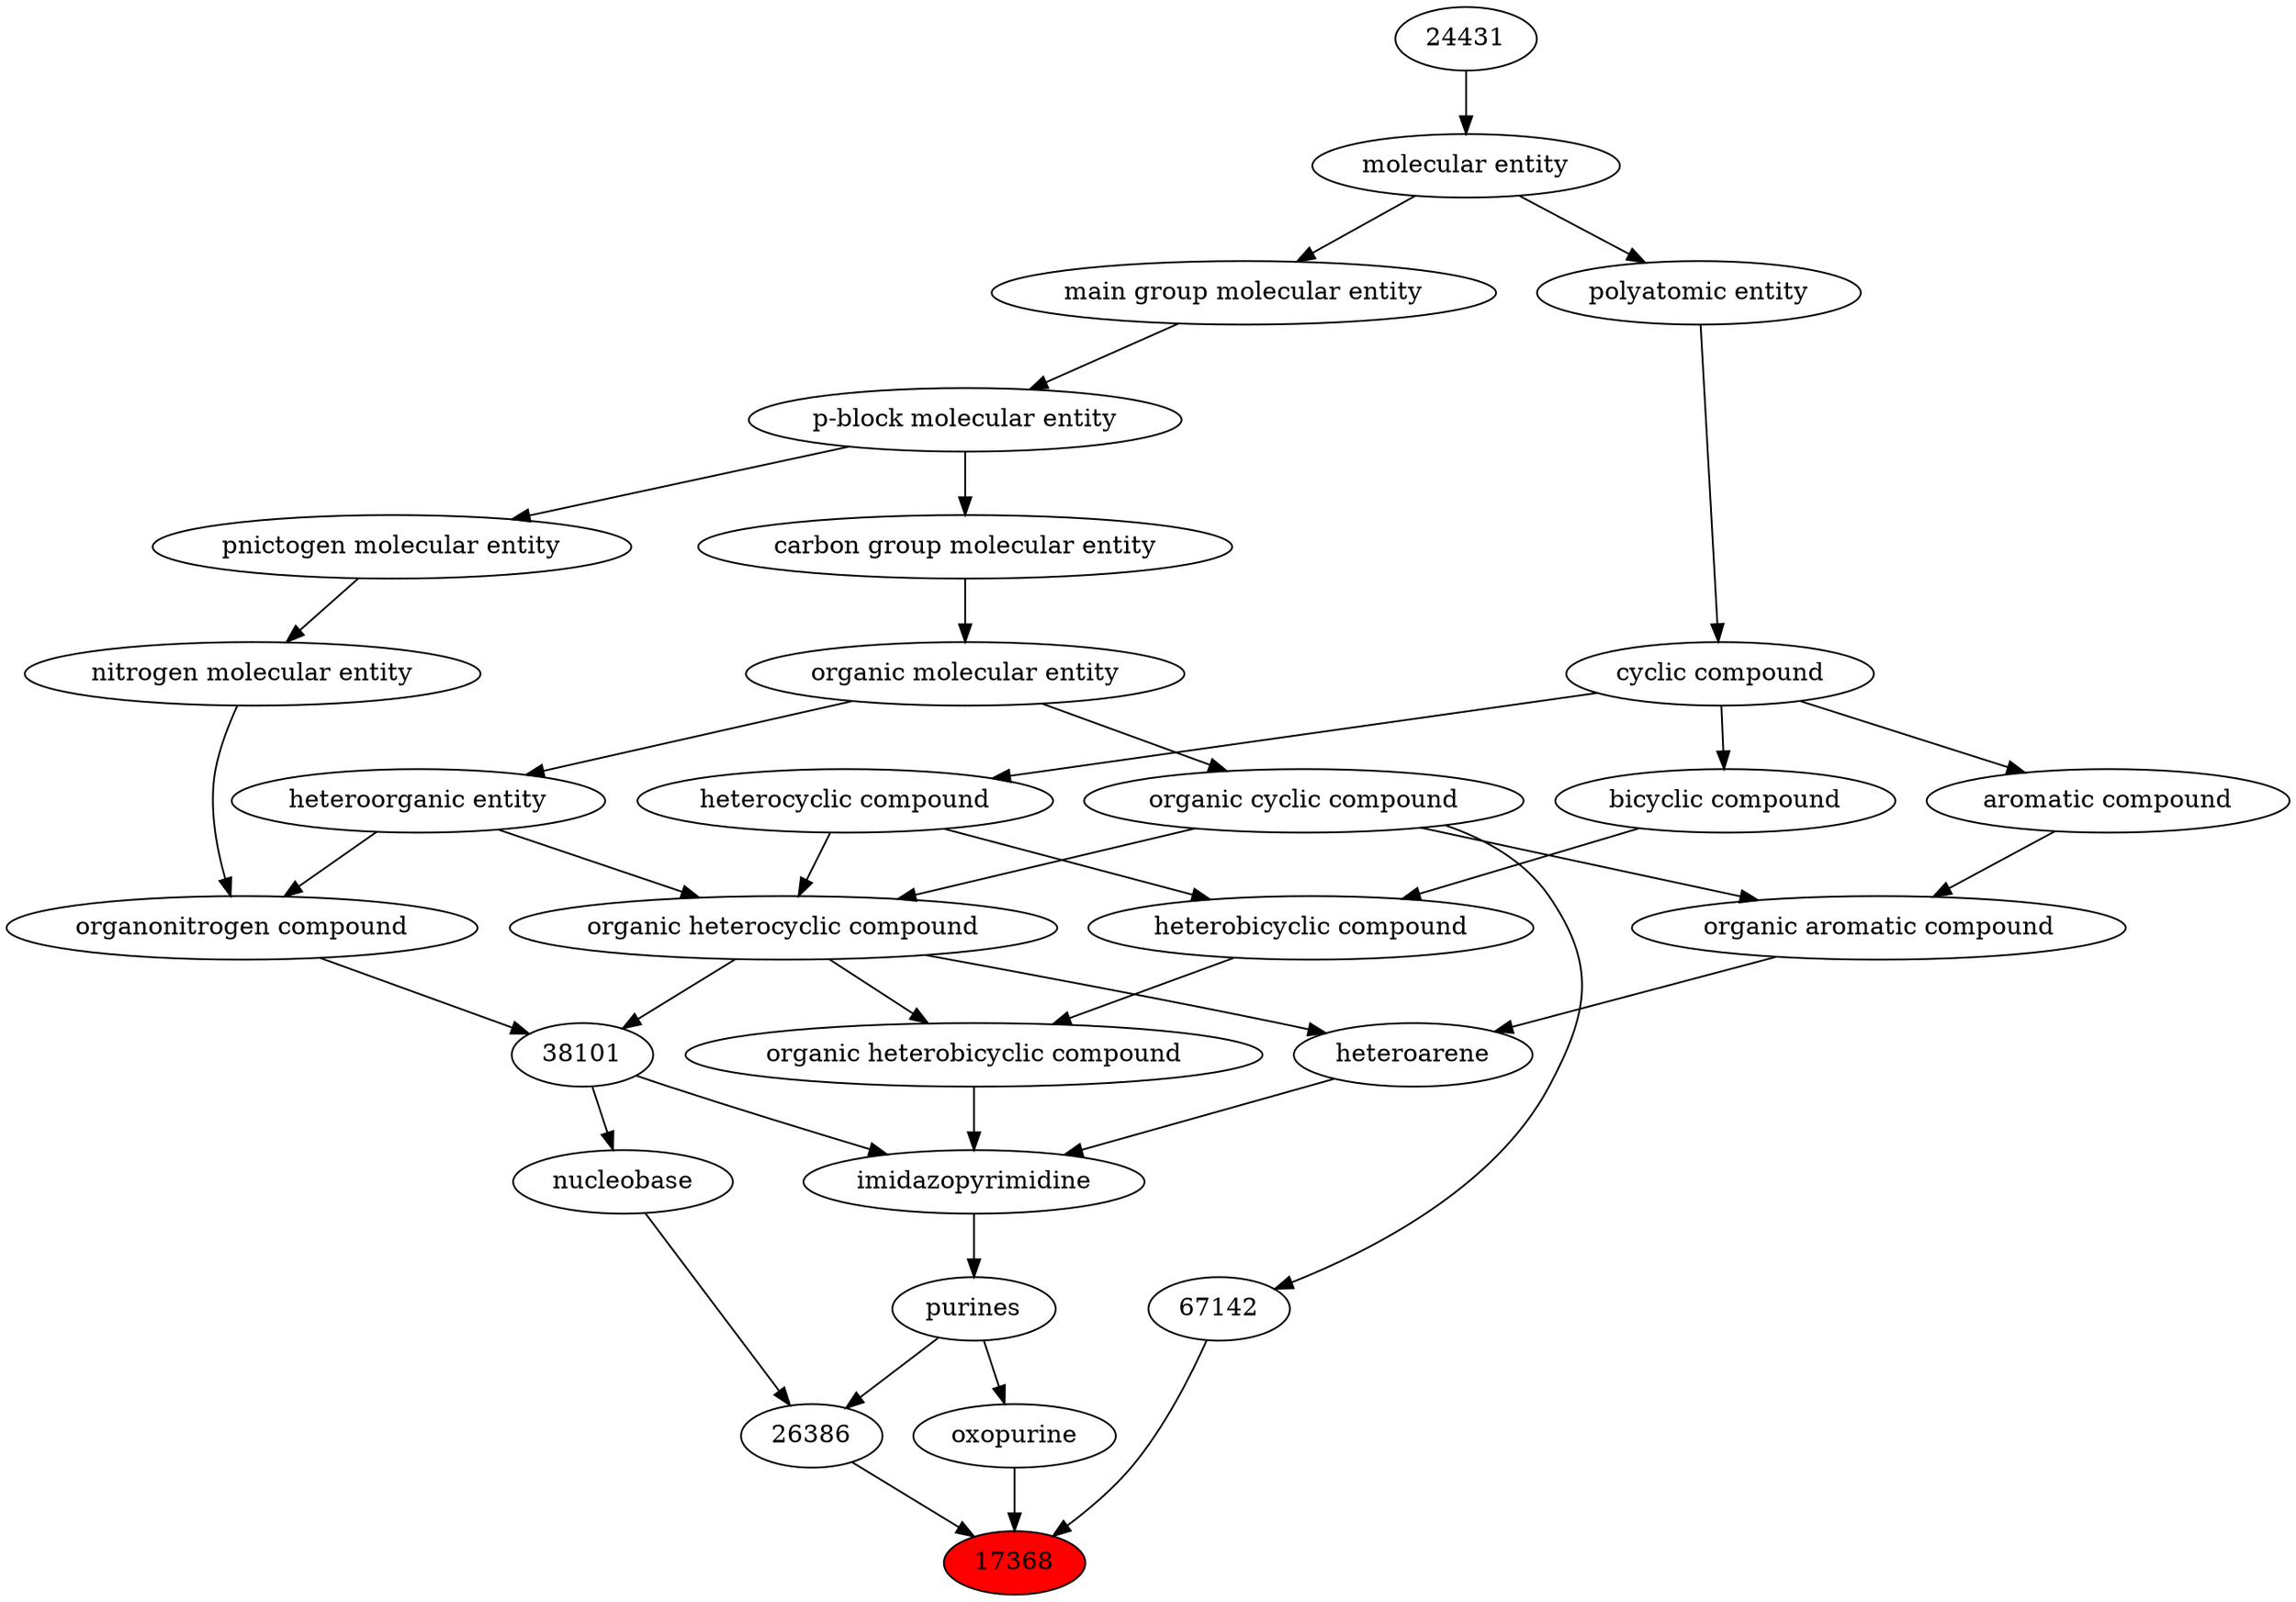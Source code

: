 digraph tree{ 
17368 [label="17368" fillcolor=red style=filled]
25810 -> 17368
26386 -> 17368
67142 -> 17368
25810 [label="oxopurine"]
26401 -> 25810
26386 [label="26386"]
18282 -> 26386
26401 -> 26386
67142 [label="67142"]
33832 -> 67142
26401 [label="purines"]
35875 -> 26401
18282 [label="nucleobase"]
38101 -> 18282
33832 [label="organic cyclic compound"]
50860 -> 33832
35875 [label="imidazopyrimidine"]
27171 -> 35875
38101 -> 35875
33833 -> 35875
38101 [label="38101"]
24532 -> 38101
35352 -> 38101
50860 [label="organic molecular entity"]
33582 -> 50860
27171 [label="organic heterobicyclic compound"]
33672 -> 27171
24532 -> 27171
33833 [label="heteroarene"]
33659 -> 33833
24532 -> 33833
24532 [label="organic heterocyclic compound"]
33285 -> 24532
33832 -> 24532
5686 -> 24532
35352 [label="organonitrogen compound"]
51143 -> 35352
33285 -> 35352
33582 [label="carbon group molecular entity"]
33675 -> 33582
33672 [label="heterobicyclic compound"]
33636 -> 33672
5686 -> 33672
33659 [label="organic aromatic compound"]
33832 -> 33659
33655 -> 33659
33285 [label="heteroorganic entity"]
50860 -> 33285
5686 [label="heterocyclic compound"]
33595 -> 5686
51143 [label="nitrogen molecular entity"]
33302 -> 51143
33675 [label="p-block molecular entity"]
33579 -> 33675
33636 [label="bicyclic compound"]
33595 -> 33636
33655 [label="aromatic compound"]
33595 -> 33655
33595 [label="cyclic compound"]
36357 -> 33595
33302 [label="pnictogen molecular entity"]
33675 -> 33302
33579 [label="main group molecular entity"]
23367 -> 33579
36357 [label="polyatomic entity"]
23367 -> 36357
23367 [label="molecular entity"]
24431 -> 23367
24431 [label="24431"]
}